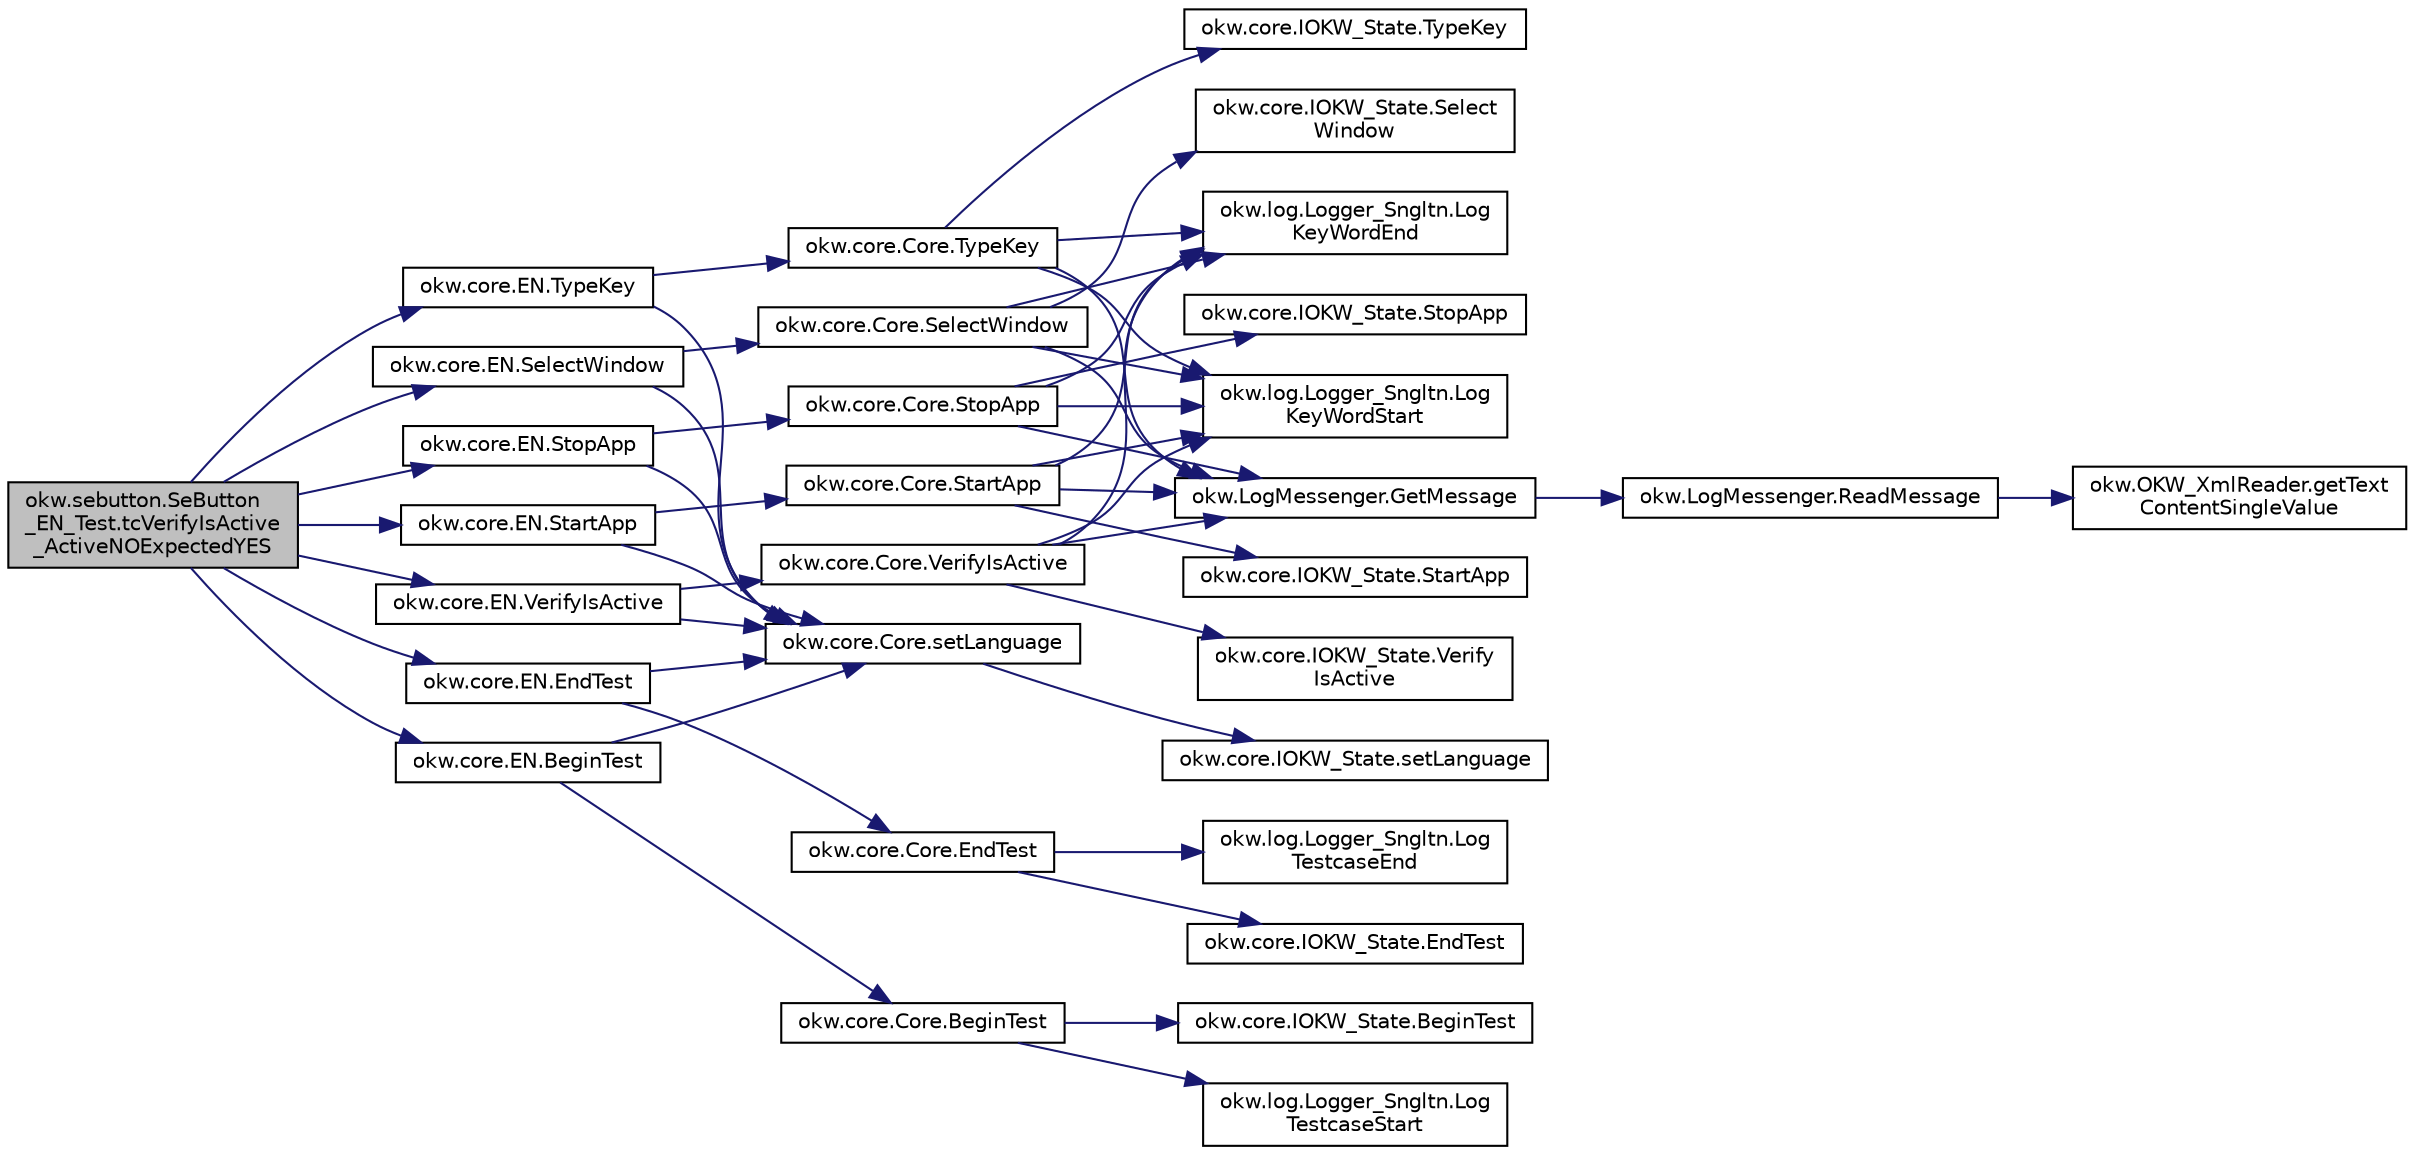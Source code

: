 digraph "okw.sebutton.SeButton_EN_Test.tcVerifyIsActive_ActiveNOExpectedYES"
{
 // INTERACTIVE_SVG=YES
 // LATEX_PDF_SIZE
  edge [fontname="Helvetica",fontsize="10",labelfontname="Helvetica",labelfontsize="10"];
  node [fontname="Helvetica",fontsize="10",shape=record];
  rankdir="LR";
  Node870 [label="okw.sebutton.SeButton\l_EN_Test.tcVerifyIsActive\l_ActiveNOExpectedYES",height=0.2,width=0.4,color="black", fillcolor="grey75", style="filled", fontcolor="black",tooltip="Test des Schlüsselwortes VerifyIsActive für den GUI-Adapter SeButton."];
  Node870 -> Node871 [color="midnightblue",fontsize="10",style="solid",fontname="Helvetica"];
  Node871 [label="okw.core.EN.BeginTest",height=0.2,width=0.4,color="black", fillcolor="white", style="filled",URL="$classokw_1_1core_1_1_e_n.html#aef613b0a3e6bb8a9623984db145cae69",tooltip="Markiert den Anfang eines neuen Testfalls."];
  Node871 -> Node872 [color="midnightblue",fontsize="10",style="solid",fontname="Helvetica"];
  Node872 [label="okw.core.Core.setLanguage",height=0.2,width=0.4,color="black", fillcolor="white", style="filled",URL="$classokw_1_1core_1_1_core.html#ab4e0f723d27cb11c944ec4c82c426100",tooltip="Setzt die Sprache auf den gegebenen wert Language."];
  Node872 -> Node873 [color="midnightblue",fontsize="10",style="solid",fontname="Helvetica"];
  Node873 [label="okw.core.IOKW_State.setLanguage",height=0.2,width=0.4,color="black", fillcolor="white", style="filled",URL="$interfaceokw_1_1core_1_1_i_o_k_w___state.html#a866baa0bde08a47418f54d63bdb56097",tooltip="Interne Methode zum setzen der Sprache für die sprachabhängigen Ausgaben der Dokumentation (Log)."];
  Node871 -> Node874 [color="midnightblue",fontsize="10",style="solid",fontname="Helvetica"];
  Node874 [label="okw.core.Core.BeginTest",height=0.2,width=0.4,color="black", fillcolor="white", style="filled",URL="$classokw_1_1core_1_1_core.html#acfefe92468c9eb9e951846372726c4d8",tooltip="Markiert den Anfang eines neuen Testfalls."];
  Node874 -> Node875 [color="midnightblue",fontsize="10",style="solid",fontname="Helvetica"];
  Node875 [label="okw.log.Logger_Sngltn.Log\lTestcaseStart",height=0.2,width=0.4,color="black", fillcolor="white", style="filled",URL="$classokw_1_1log_1_1_logger___sngltn.html#a60f4ad59db847ae61df928f9920f3deb",tooltip="Ausgabe des Testfalls."];
  Node874 -> Node876 [color="midnightblue",fontsize="10",style="solid",fontname="Helvetica"];
  Node876 [label="okw.core.IOKW_State.BeginTest",height=0.2,width=0.4,color="black", fillcolor="white", style="filled",URL="$interfaceokw_1_1core_1_1_i_o_k_w___state.html#ae5480ddb1fc37eade5d899d335bc4b13",tooltip="Markiert den Anfang eines neuen Testfalls."];
  Node870 -> Node877 [color="midnightblue",fontsize="10",style="solid",fontname="Helvetica"];
  Node877 [label="okw.core.EN.StartApp",height=0.2,width=0.4,color="black", fillcolor="white", style="filled",URL="$classokw_1_1core_1_1_e_n.html#aaa7465ee7f135c724668d8b22dc2219f",tooltip="Startet die gegebene Anwendung."];
  Node877 -> Node872 [color="midnightblue",fontsize="10",style="solid",fontname="Helvetica"];
  Node877 -> Node878 [color="midnightblue",fontsize="10",style="solid",fontname="Helvetica"];
  Node878 [label="okw.core.Core.StartApp",height=0.2,width=0.4,color="black", fillcolor="white", style="filled",URL="$classokw_1_1core_1_1_core.html#ac20a22275b6aea1c4e551dce1fd0c1e9",tooltip="Startet die gegebene Anwendung."];
  Node878 -> Node879 [color="midnightblue",fontsize="10",style="solid",fontname="Helvetica"];
  Node879 [label="okw.log.Logger_Sngltn.Log\lKeyWordStart",height=0.2,width=0.4,color="black", fillcolor="white", style="filled",URL="$classokw_1_1log_1_1_logger___sngltn.html#a70ec25e200e00ecefc544e8fd371d2ef",tooltip="Ausgabe eines Schlüsselwortes."];
  Node878 -> Node880 [color="midnightblue",fontsize="10",style="solid",fontname="Helvetica"];
  Node880 [label="okw.LogMessenger.GetMessage",height=0.2,width=0.4,color="black", fillcolor="white", style="filled",URL="$classokw_1_1_log_messenger.html#af225d1f037d47b3b085175c09d78bdd2",tooltip="Holt die Log-Meldung für MethodeNmae/Textkey ohne weitere Parameter."];
  Node880 -> Node881 [color="midnightblue",fontsize="10",style="solid",fontname="Helvetica"];
  Node881 [label="okw.LogMessenger.ReadMessage",height=0.2,width=0.4,color="black", fillcolor="white", style="filled",URL="$classokw_1_1_log_messenger.html#a530cd6ab82ec82a04206a2e976ec06e3",tooltip="Interne Kernfunktion holt die Log-Meldung mit Platzhaltern aus der XML-Datei."];
  Node881 -> Node882 [color="midnightblue",fontsize="10",style="solid",fontname="Helvetica"];
  Node882 [label="okw.OKW_XmlReader.getText\lContentSingleValue",height=0.2,width=0.4,color="black", fillcolor="white", style="filled",URL="$classokw_1_1_o_k_w___xml_reader.html#ab920b5335a2e1429c14cc5f8e79f39eb",tooltip="Lies den TextContent eines Tag."];
  Node878 -> Node883 [color="midnightblue",fontsize="10",style="solid",fontname="Helvetica"];
  Node883 [label="okw.core.IOKW_State.StartApp",height=0.2,width=0.4,color="black", fillcolor="white", style="filled",URL="$interfaceokw_1_1core_1_1_i_o_k_w___state.html#a0ec9b7c60041061f1b01d85b703a27a8",tooltip="Startet die gegebene Anwendung."];
  Node878 -> Node884 [color="midnightblue",fontsize="10",style="solid",fontname="Helvetica"];
  Node884 [label="okw.log.Logger_Sngltn.Log\lKeyWordEnd",height=0.2,width=0.4,color="black", fillcolor="white", style="filled",URL="$classokw_1_1log_1_1_logger___sngltn.html#aa7d2da98631d21644da70c187f03155e",tooltip="LogKeyWordEnd:"];
  Node870 -> Node885 [color="midnightblue",fontsize="10",style="solid",fontname="Helvetica"];
  Node885 [label="okw.core.EN.TypeKey",height=0.2,width=0.4,color="black", fillcolor="white", style="filled",URL="$classokw_1_1core_1_1_e_n.html#ae24d951e607b9b82af4f3b80e71285b9",tooltip="Tastatureingaben von Daten in das aktive Fensterobjekt."];
  Node885 -> Node872 [color="midnightblue",fontsize="10",style="solid",fontname="Helvetica"];
  Node885 -> Node886 [color="midnightblue",fontsize="10",style="solid",fontname="Helvetica"];
  Node886 [label="okw.core.Core.TypeKey",height=0.2,width=0.4,color="black", fillcolor="white", style="filled",URL="$classokw_1_1core_1_1_core.html#ad09bf3a237b88913dbe9ebc228db1cf3",tooltip="Tastatureingaben von Daten in das aktive Fensterobjekt."];
  Node886 -> Node879 [color="midnightblue",fontsize="10",style="solid",fontname="Helvetica"];
  Node886 -> Node880 [color="midnightblue",fontsize="10",style="solid",fontname="Helvetica"];
  Node886 -> Node887 [color="midnightblue",fontsize="10",style="solid",fontname="Helvetica"];
  Node887 [label="okw.core.IOKW_State.TypeKey",height=0.2,width=0.4,color="black", fillcolor="white", style="filled",URL="$interfaceokw_1_1core_1_1_i_o_k_w___state.html#a0466b45ed636074a1b6cd52de6b5fdd6",tooltip="Tastatureingaben von Daten in das aktive Fensterobjekt."];
  Node886 -> Node884 [color="midnightblue",fontsize="10",style="solid",fontname="Helvetica"];
  Node870 -> Node888 [color="midnightblue",fontsize="10",style="solid",fontname="Helvetica"];
  Node888 [label="okw.core.EN.SelectWindow",height=0.2,width=0.4,color="black", fillcolor="white", style="filled",URL="$classokw_1_1core_1_1_e_n.html#a2b61c2b39a9cfdbdfd25fe0e3d43785b",tooltip="Setzt den Kontext auf das gegebene Fenster."];
  Node888 -> Node872 [color="midnightblue",fontsize="10",style="solid",fontname="Helvetica"];
  Node888 -> Node889 [color="midnightblue",fontsize="10",style="solid",fontname="Helvetica"];
  Node889 [label="okw.core.Core.SelectWindow",height=0.2,width=0.4,color="black", fillcolor="white", style="filled",URL="$classokw_1_1core_1_1_core.html#a6a68660eb5e34965522896e2a5c48314",tooltip="Setzt den Kontext auf das gegebene Fenster."];
  Node889 -> Node879 [color="midnightblue",fontsize="10",style="solid",fontname="Helvetica"];
  Node889 -> Node880 [color="midnightblue",fontsize="10",style="solid",fontname="Helvetica"];
  Node889 -> Node890 [color="midnightblue",fontsize="10",style="solid",fontname="Helvetica"];
  Node890 [label="okw.core.IOKW_State.Select\lWindow",height=0.2,width=0.4,color="black", fillcolor="white", style="filled",URL="$interfaceokw_1_1core_1_1_i_o_k_w___state.html#ad4fc9610ed5b1176590a45b55e6ac7f0",tooltip="Setzt den Kontext auf das gegebene Fenster."];
  Node889 -> Node884 [color="midnightblue",fontsize="10",style="solid",fontname="Helvetica"];
  Node870 -> Node891 [color="midnightblue",fontsize="10",style="solid",fontname="Helvetica"];
  Node891 [label="okw.core.EN.VerifyIsActive",height=0.2,width=0.4,color="black", fillcolor="white", style="filled",URL="$classokw_1_1core_1_1_e_n.html#a67f59cc780c7b380127c430522ae6a62",tooltip="Vergleicht den Fokus-Status des gegebenen Objekts mit dem erwarteten Wert."];
  Node891 -> Node872 [color="midnightblue",fontsize="10",style="solid",fontname="Helvetica"];
  Node891 -> Node892 [color="midnightblue",fontsize="10",style="solid",fontname="Helvetica"];
  Node892 [label="okw.core.Core.VerifyIsActive",height=0.2,width=0.4,color="black", fillcolor="white", style="filled",URL="$classokw_1_1core_1_1_core.html#af9261f054d5a82396c678851ade66b1b",tooltip="Vergleicht den Fokus-Status des gegebenen Objekts mit dem erwarteten Wert."];
  Node892 -> Node879 [color="midnightblue",fontsize="10",style="solid",fontname="Helvetica"];
  Node892 -> Node880 [color="midnightblue",fontsize="10",style="solid",fontname="Helvetica"];
  Node892 -> Node893 [color="midnightblue",fontsize="10",style="solid",fontname="Helvetica"];
  Node893 [label="okw.core.IOKW_State.Verify\lIsActive",height=0.2,width=0.4,color="black", fillcolor="white", style="filled",URL="$interfaceokw_1_1core_1_1_i_o_k_w___state.html#ad003bc140c032dc58f2f67bcc749990c",tooltip="Vergleicht den Fokus-Status des gegebenen Objekts mit dem erwarteten Wert."];
  Node892 -> Node884 [color="midnightblue",fontsize="10",style="solid",fontname="Helvetica"];
  Node870 -> Node894 [color="midnightblue",fontsize="10",style="solid",fontname="Helvetica"];
  Node894 [label="okw.core.EN.StopApp",height=0.2,width=0.4,color="black", fillcolor="white", style="filled",URL="$classokw_1_1core_1_1_e_n.html#aba06d28c60512e1dc55902403abbd3f6",tooltip="Beendet eine gegebene Anwendung."];
  Node894 -> Node872 [color="midnightblue",fontsize="10",style="solid",fontname="Helvetica"];
  Node894 -> Node895 [color="midnightblue",fontsize="10",style="solid",fontname="Helvetica"];
  Node895 [label="okw.core.Core.StopApp",height=0.2,width=0.4,color="black", fillcolor="white", style="filled",URL="$classokw_1_1core_1_1_core.html#a13d953a145a5e1bc776785f8433ba69c",tooltip="Beendet eine gegebene Anwendung."];
  Node895 -> Node879 [color="midnightblue",fontsize="10",style="solid",fontname="Helvetica"];
  Node895 -> Node880 [color="midnightblue",fontsize="10",style="solid",fontname="Helvetica"];
  Node895 -> Node896 [color="midnightblue",fontsize="10",style="solid",fontname="Helvetica"];
  Node896 [label="okw.core.IOKW_State.StopApp",height=0.2,width=0.4,color="black", fillcolor="white", style="filled",URL="$interfaceokw_1_1core_1_1_i_o_k_w___state.html#a789e33be9253edfccfe5654f537cf52a",tooltip="Beendet eine gegebene Anwendung."];
  Node895 -> Node884 [color="midnightblue",fontsize="10",style="solid",fontname="Helvetica"];
  Node870 -> Node897 [color="midnightblue",fontsize="10",style="solid",fontname="Helvetica"];
  Node897 [label="okw.core.EN.EndTest",height=0.2,width=0.4,color="black", fillcolor="white", style="filled",URL="$classokw_1_1core_1_1_e_n.html#aa51cc1227f749efca4fd2801f5cb664f",tooltip="Signalisiert das Ende eines Testfalls."];
  Node897 -> Node872 [color="midnightblue",fontsize="10",style="solid",fontname="Helvetica"];
  Node897 -> Node898 [color="midnightblue",fontsize="10",style="solid",fontname="Helvetica"];
  Node898 [label="okw.core.Core.EndTest",height=0.2,width=0.4,color="black", fillcolor="white", style="filled",URL="$classokw_1_1core_1_1_core.html#abf0b4a4074d5292675319eb0045fcb9c",tooltip="Signalisiert das Ende eines Testfalls."];
  Node898 -> Node899 [color="midnightblue",fontsize="10",style="solid",fontname="Helvetica"];
  Node899 [label="okw.core.IOKW_State.EndTest",height=0.2,width=0.4,color="black", fillcolor="white", style="filled",URL="$interfaceokw_1_1core_1_1_i_o_k_w___state.html#ac0b681eddd02ac39ff0c4970a634a186",tooltip="Signalisiert das Ende eines Testfalls."];
  Node898 -> Node900 [color="midnightblue",fontsize="10",style="solid",fontname="Helvetica"];
  Node900 [label="okw.log.Logger_Sngltn.Log\lTestcaseEnd",height=0.2,width=0.4,color="black", fillcolor="white", style="filled",URL="$classokw_1_1log_1_1_logger___sngltn.html#ae13bdf71166d737786872ee9bcfaa15e",tooltip="LogTestcaseEnd:"];
}

